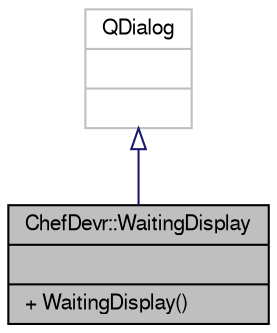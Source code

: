 digraph "ChefDevr::WaitingDisplay"
{
 // LATEX_PDF_SIZE
  edge [fontname="FreeSans",fontsize="10",labelfontname="FreeSans",labelfontsize="10"];
  node [fontname="FreeSans",fontsize="10",shape=record];
  Node2 [label="{ChefDevr::WaitingDisplay\n||+ WaitingDisplay()\l}",height=0.2,width=0.4,color="black", fillcolor="grey75", style="filled", fontcolor="black",tooltip=" "];
  Node3 -> Node2 [dir="back",color="midnightblue",fontsize="10",style="solid",arrowtail="onormal",fontname="FreeSans"];
  Node3 [label="{QDialog\n||}",height=0.2,width=0.4,color="grey75", fillcolor="white", style="filled",tooltip=" "];
}
